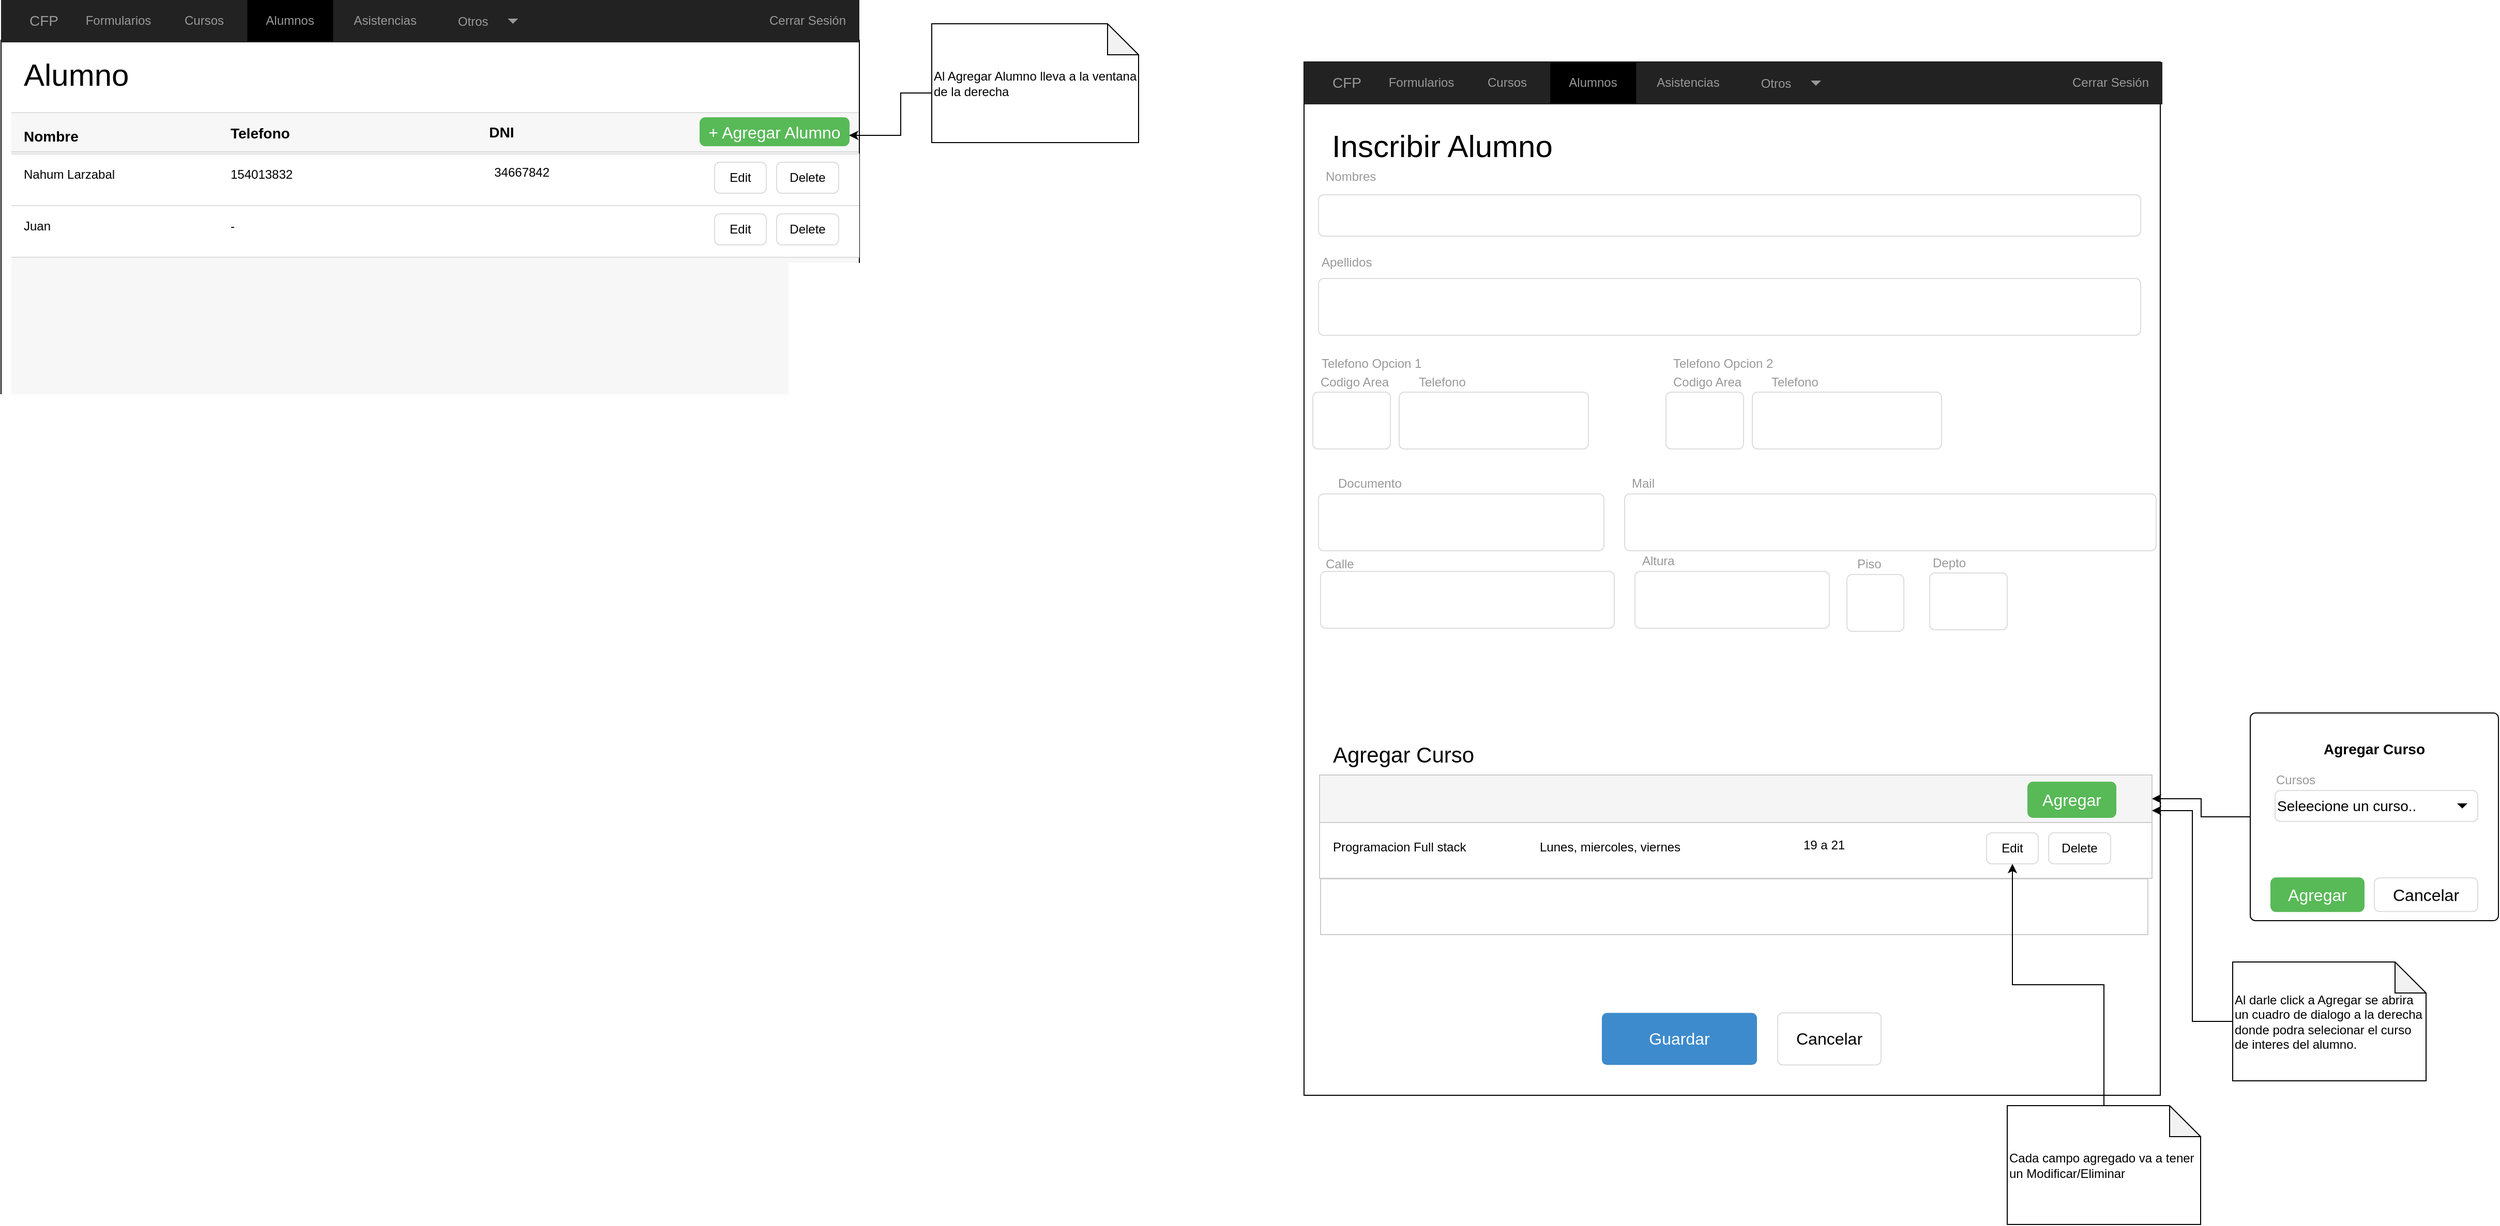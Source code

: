 <mxfile version="12.2.6" type="device" pages="1"><diagram name="Page-1" id="c9db0220-8083-56f3-ca83-edcdcd058819"><mxGraphModel dx="4086" dy="3043.5" grid="1" gridSize="10" guides="1" tooltips="1" connect="1" arrows="1" fold="1" page="1" pageScale="1.5" pageWidth="826" pageHeight="1169" background="#ffffff" math="0" shadow="0"><root><mxCell id="0" style=";html=1;"/><mxCell id="1" style=";html=1;" parent="0"/><mxCell id="iaFz1qYCGdFxvmhBAq5x-134" value="Apellidos" style="html=1;shadow=0;dashed=0;shape=mxgraph.bootstrap.rect;strokeColor=none;fillColor=none;fontColor=#999999;align=left;spacingLeft=5;whiteSpace=wrap;rounded=0;" vertex="1" parent="1"><mxGeometry x="960" y="-1087" width="200" height="20" as="geometry"/></mxCell><mxCell id="iaFz1qYCGdFxvmhBAq5x-135" value="" style="html=1;shadow=0;dashed=0;shape=mxgraph.bootstrap.rrect;rSize=5;strokeColor=#dddddd;;align=left;spacingLeft=10;fontSize=16;whiteSpace=wrap;rounded=0;" vertex="1" parent="1"><mxGeometry x="964" y="-1142.5" width="795" height="40" as="geometry"/></mxCell><mxCell id="iaFz1qYCGdFxvmhBAq5x-143" value="Nombres" style="html=1;shadow=0;dashed=0;shape=mxgraph.bootstrap.rect;strokeColor=none;fillColor=none;fontColor=#999999;align=left;spacingLeft=5;whiteSpace=wrap;rounded=0;" vertex="1" parent="1"><mxGeometry x="964" y="-1170" width="67" height="20" as="geometry"/></mxCell><mxCell id="iaFz1qYCGdFxvmhBAq5x-144" value="" style="html=1;shadow=0;dashed=0;shape=mxgraph.bootstrap.rrect;rSize=5;strokeColor=#dddddd;;align=left;spacingLeft=10;fontSize=16;whiteSpace=wrap;rounded=0;" vertex="1" parent="1"><mxGeometry x="964" y="-1061.5" width="795" height="55" as="geometry"/></mxCell><mxCell id="iaFz1qYCGdFxvmhBAq5x-185" value="" style="html=1;shadow=0;dashed=0;shape=mxgraph.bootstrap.rrect;rSize=5;strokeColor=#dddddd;;align=left;spacingLeft=10;fontSize=16;whiteSpace=wrap;rounded=0;" vertex="1" parent="1"><mxGeometry x="964" y="-853" width="276" height="55" as="geometry"/></mxCell><mxCell id="iaFz1qYCGdFxvmhBAq5x-186" value="Documento" style="html=1;shadow=0;dashed=0;shape=mxgraph.bootstrap.rect;strokeColor=none;fillColor=none;fontColor=#999999;align=left;spacingLeft=5;whiteSpace=wrap;rounded=0;" vertex="1" parent="1"><mxGeometry x="975.5" y="-873.5" width="83" height="20" as="geometry"/></mxCell><mxCell id="iaFz1qYCGdFxvmhBAq5x-187" value="" style="html=1;shadow=0;dashed=0;shape=mxgraph.bootstrap.rrect;rSize=5;strokeColor=#dddddd;;align=left;spacingLeft=10;fontSize=16;whiteSpace=wrap;rounded=0;" vertex="1" parent="1"><mxGeometry x="1042" y="-951.5" width="183" height="55" as="geometry"/></mxCell><mxCell id="iaFz1qYCGdFxvmhBAq5x-188" value="Telefono" style="html=1;shadow=0;dashed=0;shape=mxgraph.bootstrap.rect;strokeColor=none;fillColor=none;fontColor=#999999;align=left;spacingLeft=5;whiteSpace=wrap;rounded=0;" vertex="1" parent="1"><mxGeometry x="1053.5" y="-971.5" width="83" height="20" as="geometry"/></mxCell><mxCell id="iaFz1qYCGdFxvmhBAq5x-189" value="" style="html=1;shadow=0;dashed=0;shape=mxgraph.bootstrap.rrect;rSize=5;strokeColor=#dddddd;;align=left;spacingLeft=10;fontSize=16;whiteSpace=wrap;rounded=0;" vertex="1" parent="1"><mxGeometry x="958.5" y="-951.5" width="75" height="55" as="geometry"/></mxCell><mxCell id="iaFz1qYCGdFxvmhBAq5x-190" value="Codigo Area" style="html=1;shadow=0;dashed=0;shape=mxgraph.bootstrap.rect;strokeColor=none;fillColor=none;fontColor=#999999;align=left;spacingLeft=5;whiteSpace=wrap;rounded=0;" vertex="1" parent="1"><mxGeometry x="958.5" y="-971.5" width="83" height="20" as="geometry"/></mxCell><mxCell id="iaFz1qYCGdFxvmhBAq5x-191" value="" style="html=1;shadow=0;dashed=0;shape=mxgraph.bootstrap.rrect;rSize=5;strokeColor=#dddddd;;align=left;spacingLeft=10;fontSize=16;whiteSpace=wrap;rounded=0;" vertex="1" parent="1"><mxGeometry x="1260" y="-853" width="514" height="55" as="geometry"/></mxCell><mxCell id="iaFz1qYCGdFxvmhBAq5x-192" value="Mail" style="html=1;shadow=0;dashed=0;shape=mxgraph.bootstrap.rect;strokeColor=none;fillColor=none;fontColor=#999999;align=left;spacingLeft=5;whiteSpace=wrap;rounded=0;" vertex="1" parent="1"><mxGeometry x="1260" y="-873" width="140" height="20" as="geometry"/></mxCell><mxCell id="iaFz1qYCGdFxvmhBAq5x-196" value="" style="html=1;shadow=0;dashed=0;shape=mxgraph.bootstrap.rrect;rSize=5;strokeColor=#dddddd;;align=left;spacingLeft=10;fontSize=16;whiteSpace=wrap;rounded=0;" vertex="1" parent="1"><mxGeometry x="1383.5" y="-951.5" width="183" height="55" as="geometry"/></mxCell><mxCell id="iaFz1qYCGdFxvmhBAq5x-197" value="Telefono" style="html=1;shadow=0;dashed=0;shape=mxgraph.bootstrap.rect;strokeColor=none;fillColor=none;fontColor=#999999;align=left;spacingLeft=5;whiteSpace=wrap;rounded=0;" vertex="1" parent="1"><mxGeometry x="1395" y="-971.5" width="83" height="20" as="geometry"/></mxCell><mxCell id="iaFz1qYCGdFxvmhBAq5x-198" value="" style="html=1;shadow=0;dashed=0;shape=mxgraph.bootstrap.rrect;rSize=5;strokeColor=#dddddd;;align=left;spacingLeft=10;fontSize=16;whiteSpace=wrap;rounded=0;" vertex="1" parent="1"><mxGeometry x="1300" y="-951.5" width="75" height="55" as="geometry"/></mxCell><mxCell id="iaFz1qYCGdFxvmhBAq5x-199" value="Codigo Area" style="html=1;shadow=0;dashed=0;shape=mxgraph.bootstrap.rect;strokeColor=none;fillColor=none;fontColor=#999999;align=left;spacingLeft=5;whiteSpace=wrap;rounded=0;" vertex="1" parent="1"><mxGeometry x="1300" y="-971.5" width="83" height="20" as="geometry"/></mxCell><mxCell id="iaFz1qYCGdFxvmhBAq5x-200" value="Telefono Opcion 1" style="html=1;shadow=0;dashed=0;shape=mxgraph.bootstrap.rect;strokeColor=none;fillColor=none;fontColor=#999999;align=left;spacingLeft=5;whiteSpace=wrap;rounded=0;" vertex="1" parent="1"><mxGeometry x="960" y="-989" width="236" height="20" as="geometry"/></mxCell><mxCell id="iaFz1qYCGdFxvmhBAq5x-201" value="Telefono Opcion 2" style="html=1;shadow=0;dashed=0;shape=mxgraph.bootstrap.rect;strokeColor=none;fillColor=none;fontColor=#999999;align=left;spacingLeft=5;whiteSpace=wrap;rounded=0;" vertex="1" parent="1"><mxGeometry x="1300" y="-989" width="236" height="20" as="geometry"/></mxCell><mxCell id="iaFz1qYCGdFxvmhBAq5x-414" value="" style="rounded=0;whiteSpace=wrap;html=1;fillColor=none;fontColor=#000000;align=center;" vertex="1" parent="1"><mxGeometry x="950" y="-1271" width="828" height="1000" as="geometry"/></mxCell><mxCell id="iaFz1qYCGdFxvmhBAq5x-415" value="" style="rounded=0;whiteSpace=wrap;html=1;align=center;strokeColor=#CCCCCC;" vertex="1" parent="1"><mxGeometry x="965" y="-535" width="805" height="54" as="geometry"/></mxCell><mxCell id="iaFz1qYCGdFxvmhBAq5x-416" value="" style="rounded=0;whiteSpace=wrap;html=1;fillColor=#f5f5f5;align=center;strokeColor=#CCCCCC;fontColor=#333333;" vertex="1" parent="1"><mxGeometry x="965" y="-581" width="805" height="46" as="geometry"/></mxCell><mxCell id="iaFz1qYCGdFxvmhBAq5x-417" value="" style="strokeColor=inherit;fillColor=inherit;gradientColor=inherit;html=1;shadow=0;dashed=0;shape=mxgraph.bootstrap.horLines;resizeWidth=1;" vertex="1" parent="1"><mxGeometry x="966" y="-531.5" width="770" height="50" as="geometry"><mxPoint x="1336" y="928.5" as="offset"/></mxGeometry></mxCell><mxCell id="iaFz1qYCGdFxvmhBAq5x-418" value="" style="strokeColor=inherit;fillColor=inherit;gradientColor=inherit;html=1;shadow=0;dashed=0;shape=mxgraph.bootstrap.horLines;resizeWidth=1;" vertex="1" parent="iaFz1qYCGdFxvmhBAq5x-417"><mxGeometry width="800" height="55" relative="1" as="geometry"><mxPoint y="50" as="offset"/></mxGeometry></mxCell><mxCell id="iaFz1qYCGdFxvmhBAq5x-419" value="" style="rounded=0;whiteSpace=wrap;html=1;align=center;strokeColor=#CCCCCC;" vertex="1" parent="iaFz1qYCGdFxvmhBAq5x-418"><mxGeometry y="1" width="800" height="54" as="geometry"/></mxCell><mxCell id="iaFz1qYCGdFxvmhBAq5x-425" value="Programacion Full stack" style="html=1;shadow=0;dashed=0;shape=mxgraph.bootstrap.rect;strokeColor=none;fillColor=none;align=left;spacingLeft=10;whiteSpace=wrap;" vertex="1" parent="iaFz1qYCGdFxvmhBAq5x-417"><mxGeometry width="200" height="40" relative="1" as="geometry"/></mxCell><mxCell id="iaFz1qYCGdFxvmhBAq5x-426" value="Lunes, miercoles, viernes" style="html=1;shadow=0;dashed=0;shape=mxgraph.bootstrap.rect;strokeColor=none;fillColor=none;align=left;valign=top;spacingLeft=10;verticalAlign=top;spacingTop=6;whiteSpace=wrap;resizeWidth=1;" vertex="1" parent="iaFz1qYCGdFxvmhBAq5x-417"><mxGeometry width="234.756" height="40" relative="1" as="geometry"><mxPoint x="200" as="offset"/></mxGeometry></mxCell><mxCell id="iaFz1qYCGdFxvmhBAq5x-427" value="19 a 21" style="html=1;shadow=0;dashed=0;shape=mxgraph.bootstrap.rect;strokeColor=none;fillColor=none;align=left;valign=top;spacingLeft=10;verticalAlign=top;spacingTop=6;whiteSpace=wrap;resizeWidth=1;" vertex="1" parent="iaFz1qYCGdFxvmhBAq5x-417"><mxGeometry width="234.756" height="40" relative="1" as="geometry"><mxPoint x="455" y="-2" as="offset"/></mxGeometry></mxCell><mxCell id="iaFz1qYCGdFxvmhBAq5x-428" value="Delete" style="html=1;shadow=0;dashed=0;shape=mxgraph.bootstrap.rrect;rSize=5;strokeColor=#dddddd;whiteSpace=wrap;" vertex="1" parent="iaFz1qYCGdFxvmhBAq5x-417"><mxGeometry x="1" width="60" height="30" relative="1" as="geometry"><mxPoint x="-66" y="6.5" as="offset"/></mxGeometry></mxCell><mxCell id="iaFz1qYCGdFxvmhBAq5x-429" value="Edit" style="html=1;shadow=0;dashed=0;shape=mxgraph.bootstrap.rrect;rSize=5;strokeColor=#dddddd;whiteSpace=wrap;" vertex="1" parent="iaFz1qYCGdFxvmhBAq5x-417"><mxGeometry x="1" width="50" height="30" relative="1" as="geometry"><mxPoint x="-126" y="6.5" as="offset"/></mxGeometry></mxCell><mxCell id="iaFz1qYCGdFxvmhBAq5x-431" value="" style="html=1;shadow=0;dashed=0;shape=mxgraph.bootstrap.horLines;strokeColor=#dddddd;align=center;" vertex="1" parent="1"><mxGeometry x="-300" y="-1222" width="820" height="38" as="geometry"/></mxCell><mxCell id="iaFz1qYCGdFxvmhBAq5x-432" value="" style="html=1;shadow=0;dashed=0;shape=mxgraph.bootstrap.horLines;strokeColor=inherit;fillColor=#000000;fillOpacity=3;resizeWidth=1;" vertex="1" parent="iaFz1qYCGdFxvmhBAq5x-431"><mxGeometry width="820" height="310" relative="1" as="geometry"/></mxCell><mxCell id="iaFz1qYCGdFxvmhBAq5x-433" value="+ Agregar Alumno" style="html=1;shadow=0;dashed=0;shape=mxgraph.bootstrap.rrect;rSize=5;fillColor=#58B957;align=center;strokeColor=#58B957;fontColor=#ffffff;fontSize=16;whiteSpace=wrap;" vertex="1" parent="iaFz1qYCGdFxvmhBAq5x-432"><mxGeometry x="666" y="5" width="144" height="27" as="geometry"/></mxCell><mxCell id="iaFz1qYCGdFxvmhBAq5x-434" value="Nombre" style="html=1;shadow=0;dashed=0;shape=mxgraph.bootstrap.rect;strokeColor=none;fillColor=none;fontSize=14;fontStyle=1;align=left;spacingLeft=10;whiteSpace=wrap;resizeHeight=1;" vertex="1" parent="iaFz1qYCGdFxvmhBAq5x-432"><mxGeometry width="200" height="46.4" relative="1" as="geometry"/></mxCell><mxCell id="iaFz1qYCGdFxvmhBAq5x-435" value="" style="rounded=0;whiteSpace=wrap;html=1;fillColor=none;fontColor=#000000;align=center;" vertex="1" parent="iaFz1qYCGdFxvmhBAq5x-432"><mxGeometry x="-10" y="-70" width="830" height="380" as="geometry"/></mxCell><mxCell id="iaFz1qYCGdFxvmhBAq5x-436" value="Alumno" style="html=1;shadow=0;dashed=0;shape=mxgraph.bootstrap.rect;strokeColor=none;fillColor=none;fontSize=30;align=left;spacingLeft=10;" vertex="1" parent="iaFz1qYCGdFxvmhBAq5x-432"><mxGeometry y="-60.32" width="250" height="46.4" as="geometry"/></mxCell><mxCell id="iaFz1qYCGdFxvmhBAq5x-437" value="Telefono" style="html=1;shadow=0;dashed=0;shape=mxgraph.bootstrap.rect;strokeColor=none;fillColor=none;fontSize=14;fontStyle=1;align=left;spacingLeft=10;whiteSpace=wrap;resizeWidth=1;resizeHeight=1;" vertex="1" parent="iaFz1qYCGdFxvmhBAq5x-432"><mxGeometry width="205" height="40" relative="1" as="geometry"><mxPoint x="200" as="offset"/></mxGeometry></mxCell><mxCell id="iaFz1qYCGdFxvmhBAq5x-438" value="DNI" style="html=1;shadow=0;dashed=0;shape=mxgraph.bootstrap.rect;strokeColor=none;fillColor=none;fontSize=14;fontStyle=1;align=left;spacingLeft=10;whiteSpace=wrap;resizeWidth=1;resizeHeight=1;" vertex="1" parent="iaFz1qYCGdFxvmhBAq5x-432"><mxGeometry width="170" height="40" relative="1" as="geometry"><mxPoint x="450" y="-1.5" as="offset"/></mxGeometry></mxCell><mxCell id="iaFz1qYCGdFxvmhBAq5x-439" value="" style="strokeColor=inherit;fillColor=inherit;gradientColor=inherit;html=1;shadow=0;dashed=0;shape=mxgraph.bootstrap.horLines;resizeWidth=1;" vertex="1" parent="iaFz1qYCGdFxvmhBAq5x-431"><mxGeometry width="820" height="50" relative="1" as="geometry"><mxPoint y="40" as="offset"/></mxGeometry></mxCell><mxCell id="iaFz1qYCGdFxvmhBAq5x-440" value="Nahum Larzabal" style="html=1;shadow=0;dashed=0;shape=mxgraph.bootstrap.rect;strokeColor=none;fillColor=none;align=left;spacingLeft=10;whiteSpace=wrap;" vertex="1" parent="iaFz1qYCGdFxvmhBAq5x-439"><mxGeometry width="200" height="40" relative="1" as="geometry"/></mxCell><mxCell id="iaFz1qYCGdFxvmhBAq5x-441" value="154013832" style="html=1;shadow=0;dashed=0;shape=mxgraph.bootstrap.rect;strokeColor=none;fillColor=none;align=left;valign=top;spacingLeft=10;verticalAlign=top;spacingTop=6;whiteSpace=wrap;resizeWidth=1;" vertex="1" parent="iaFz1qYCGdFxvmhBAq5x-439"><mxGeometry width="250" height="40" relative="1" as="geometry"><mxPoint x="200" as="offset"/></mxGeometry></mxCell><mxCell id="iaFz1qYCGdFxvmhBAq5x-442" value="" style="strokeColor=inherit;fillColor=inherit;gradientColor=inherit;html=1;shadow=0;dashed=0;shape=mxgraph.bootstrap.horLines;resizeWidth=1;" vertex="1" parent="iaFz1qYCGdFxvmhBAq5x-439"><mxGeometry width="820" height="50" relative="1" as="geometry"><mxPoint y="50" as="offset"/></mxGeometry></mxCell><mxCell id="iaFz1qYCGdFxvmhBAq5x-443" value="Juan" style="html=1;shadow=0;dashed=0;shape=mxgraph.bootstrap.rect;strokeColor=none;fillColor=none;align=left;spacingLeft=10;whiteSpace=wrap;" vertex="1" parent="iaFz1qYCGdFxvmhBAq5x-442"><mxGeometry width="200" height="40" relative="1" as="geometry"/></mxCell><mxCell id="iaFz1qYCGdFxvmhBAq5x-444" value="-" style="html=1;shadow=0;dashed=0;shape=mxgraph.bootstrap.rect;strokeColor=none;fillColor=none;align=left;valign=top;spacingLeft=10;verticalAlign=top;spacingTop=6;whiteSpace=wrap;resizeWidth=1;" vertex="1" parent="iaFz1qYCGdFxvmhBAq5x-442"><mxGeometry width="240" height="40" relative="1" as="geometry"><mxPoint x="200" as="offset"/></mxGeometry></mxCell><mxCell id="iaFz1qYCGdFxvmhBAq5x-446" value="Edit" style="html=1;shadow=0;dashed=0;shape=mxgraph.bootstrap.rrect;rSize=5;strokeColor=#dddddd;whiteSpace=wrap;" vertex="1" parent="iaFz1qYCGdFxvmhBAq5x-442"><mxGeometry x="1" width="50" height="30" relative="1" as="geometry"><mxPoint x="-140" y="8" as="offset"/></mxGeometry></mxCell><mxCell id="iaFz1qYCGdFxvmhBAq5x-447" value="Delete" style="html=1;shadow=0;dashed=0;shape=mxgraph.bootstrap.rrect;rSize=5;strokeColor=#dddddd;whiteSpace=wrap;" vertex="1" parent="iaFz1qYCGdFxvmhBAq5x-442"><mxGeometry x="1" width="60" height="30" relative="1" as="geometry"><mxPoint x="-80" y="8" as="offset"/></mxGeometry></mxCell><mxCell id="iaFz1qYCGdFxvmhBAq5x-448" value="34667842" style="html=1;shadow=0;dashed=0;shape=mxgraph.bootstrap.rect;strokeColor=none;fillColor=none;align=left;valign=top;spacingLeft=10;verticalAlign=top;spacingTop=6;whiteSpace=wrap;resizeWidth=1;" vertex="1" parent="iaFz1qYCGdFxvmhBAq5x-439"><mxGeometry width="250" height="40" relative="1" as="geometry"><mxPoint x="455" y="-2" as="offset"/></mxGeometry></mxCell><mxCell id="iaFz1qYCGdFxvmhBAq5x-449" value="Delete" style="html=1;shadow=0;dashed=0;shape=mxgraph.bootstrap.rrect;rSize=5;strokeColor=#dddddd;whiteSpace=wrap;" vertex="1" parent="iaFz1qYCGdFxvmhBAq5x-439"><mxGeometry x="1" width="60" height="30" relative="1" as="geometry"><mxPoint x="-80" y="8" as="offset"/></mxGeometry></mxCell><mxCell id="iaFz1qYCGdFxvmhBAq5x-450" value="Edit" style="html=1;shadow=0;dashed=0;shape=mxgraph.bootstrap.rrect;rSize=5;strokeColor=#dddddd;whiteSpace=wrap;" vertex="1" parent="iaFz1qYCGdFxvmhBAq5x-439"><mxGeometry x="1" width="50" height="30" relative="1" as="geometry"><mxPoint x="-140" y="8" as="offset"/></mxGeometry></mxCell><mxCell id="iaFz1qYCGdFxvmhBAq5x-451" value="" style="html=1;shadow=0;dashed=0;shape=mxgraph.bootstrap.rect;fillColor=#222222;strokeColor=none;whiteSpace=wrap;rounded=0;fontSize=12;fontColor=#000000;align=center;" vertex="1" parent="1"><mxGeometry x="-310" y="-1331" width="830" height="41" as="geometry"/></mxCell><mxCell id="iaFz1qYCGdFxvmhBAq5x-452" value="CFP" style="html=1;shadow=0;dashed=0;fillColor=none;strokeColor=none;shape=mxgraph.bootstrap.rect;fontColor=#999999;fontSize=14;whiteSpace=wrap;" vertex="1" parent="iaFz1qYCGdFxvmhBAq5x-451"><mxGeometry width="83" height="40" as="geometry"/></mxCell><mxCell id="iaFz1qYCGdFxvmhBAq5x-453" value="Cerrar Sesión" style="html=1;shadow=0;dashed=0;fillColor=none;strokeColor=none;shape=mxgraph.bootstrap.rect;fontColor=#999999;whiteSpace=wrap;" vertex="1" parent="iaFz1qYCGdFxvmhBAq5x-451"><mxGeometry x="730" width="100" height="40" as="geometry"/></mxCell><mxCell id="iaFz1qYCGdFxvmhBAq5x-454" value="Formularios" style="html=1;shadow=0;dashed=0;fillColor=none;strokeColor=none;shape=mxgraph.bootstrap.rect;fontColor=#999999;whiteSpace=wrap;" vertex="1" parent="iaFz1qYCGdFxvmhBAq5x-451"><mxGeometry x="72.174" width="83" height="40" as="geometry"/></mxCell><mxCell id="iaFz1qYCGdFxvmhBAq5x-455" value="Cursos" style="html=1;shadow=0;dashed=0;fillColor=none;strokeColor=none;shape=mxgraph.bootstrap.rect;fontColor=#999999;whiteSpace=wrap;" vertex="1" parent="iaFz1qYCGdFxvmhBAq5x-451"><mxGeometry x="155.174" width="83" height="40" as="geometry"/></mxCell><mxCell id="iaFz1qYCGdFxvmhBAq5x-456" value="Alumnos" style="html=1;shadow=0;dashed=0;fillColor=#000000;strokeColor=none;shape=mxgraph.bootstrap.rect;fontColor=#999999;whiteSpace=wrap;" vertex="1" parent="iaFz1qYCGdFxvmhBAq5x-451"><mxGeometry x="238.174" width="83" height="40" as="geometry"/></mxCell><mxCell id="iaFz1qYCGdFxvmhBAq5x-457" value="Asistencias" style="html=1;shadow=0;dashed=0;fillColor=none;strokeColor=none;shape=mxgraph.bootstrap.rect;fontColor=#999999;whiteSpace=wrap;" vertex="1" parent="iaFz1qYCGdFxvmhBAq5x-451"><mxGeometry x="330.174" width="83" height="40" as="geometry"/></mxCell><mxCell id="iaFz1qYCGdFxvmhBAq5x-458" value="Otros" style="html=1;shadow=0;dashed=0;shape=mxgraph.bootstrap.rrect;rSize=5;spacingRight=10;fontSize=12;whiteSpace=wrap;align=center;fillColor=none;strokeColor=none;fontColor=#999999;fontStyle=0" vertex="1" parent="iaFz1qYCGdFxvmhBAq5x-451"><mxGeometry x="413" width="97" height="41" as="geometry"/></mxCell><mxCell id="iaFz1qYCGdFxvmhBAq5x-459" value="" style="shape=triangle;direction=south;fillColor=#999999;strokeColor=none;perimeter=none;fontColor=#FFFFFF;" vertex="1" parent="iaFz1qYCGdFxvmhBAq5x-458"><mxGeometry x="1" y="0.5" width="10" height="5" relative="1" as="geometry"><mxPoint x="-20" y="-2.5" as="offset"/></mxGeometry></mxCell><mxCell id="iaFz1qYCGdFxvmhBAq5x-462" value="Inscribir Alumno&lt;br&gt;" style="html=1;shadow=0;dashed=0;shape=mxgraph.bootstrap.rect;strokeColor=none;fillColor=none;fontSize=30;align=left;spacingLeft=10;" vertex="1" parent="1"><mxGeometry x="965" y="-1210" width="250" height="40" as="geometry"/></mxCell><mxCell id="iaFz1qYCGdFxvmhBAq5x-465" value="" style="html=1;shadow=0;dashed=0;shape=mxgraph.bootstrap.rect;fillColor=#222222;strokeColor=none;whiteSpace=wrap;rounded=0;fontSize=12;fontColor=#000000;align=center;" vertex="1" parent="1"><mxGeometry x="950" y="-1271" width="830" height="41" as="geometry"/></mxCell><mxCell id="iaFz1qYCGdFxvmhBAq5x-466" value="CFP" style="html=1;shadow=0;dashed=0;fillColor=none;strokeColor=none;shape=mxgraph.bootstrap.rect;fontColor=#999999;fontSize=14;whiteSpace=wrap;" vertex="1" parent="iaFz1qYCGdFxvmhBAq5x-465"><mxGeometry width="83" height="40" as="geometry"/></mxCell><mxCell id="iaFz1qYCGdFxvmhBAq5x-467" value="Cerrar Sesión" style="html=1;shadow=0;dashed=0;fillColor=none;strokeColor=none;shape=mxgraph.bootstrap.rect;fontColor=#999999;whiteSpace=wrap;" vertex="1" parent="iaFz1qYCGdFxvmhBAq5x-465"><mxGeometry x="730" width="100" height="40" as="geometry"/></mxCell><mxCell id="iaFz1qYCGdFxvmhBAq5x-468" value="Formularios" style="html=1;shadow=0;dashed=0;fillColor=none;strokeColor=none;shape=mxgraph.bootstrap.rect;fontColor=#999999;whiteSpace=wrap;" vertex="1" parent="iaFz1qYCGdFxvmhBAq5x-465"><mxGeometry x="72.174" width="83" height="40" as="geometry"/></mxCell><mxCell id="iaFz1qYCGdFxvmhBAq5x-469" value="Cursos" style="html=1;shadow=0;dashed=0;fillColor=none;strokeColor=none;shape=mxgraph.bootstrap.rect;fontColor=#999999;whiteSpace=wrap;" vertex="1" parent="iaFz1qYCGdFxvmhBAq5x-465"><mxGeometry x="155.174" width="83" height="40" as="geometry"/></mxCell><mxCell id="iaFz1qYCGdFxvmhBAq5x-470" value="Alumnos" style="html=1;shadow=0;dashed=0;fillColor=#000000;strokeColor=none;shape=mxgraph.bootstrap.rect;fontColor=#999999;whiteSpace=wrap;" vertex="1" parent="iaFz1qYCGdFxvmhBAq5x-465"><mxGeometry x="238.174" width="83" height="40" as="geometry"/></mxCell><mxCell id="iaFz1qYCGdFxvmhBAq5x-471" value="Asistencias" style="html=1;shadow=0;dashed=0;fillColor=none;strokeColor=none;shape=mxgraph.bootstrap.rect;fontColor=#999999;whiteSpace=wrap;" vertex="1" parent="iaFz1qYCGdFxvmhBAq5x-465"><mxGeometry x="330.174" width="83" height="40" as="geometry"/></mxCell><mxCell id="iaFz1qYCGdFxvmhBAq5x-472" value="Otros" style="html=1;shadow=0;dashed=0;shape=mxgraph.bootstrap.rrect;rSize=5;spacingRight=10;fontSize=12;whiteSpace=wrap;align=center;fillColor=none;strokeColor=none;fontColor=#999999;fontStyle=0" vertex="1" parent="iaFz1qYCGdFxvmhBAq5x-465"><mxGeometry x="413" width="97" height="41" as="geometry"/></mxCell><mxCell id="iaFz1qYCGdFxvmhBAq5x-473" value="" style="shape=triangle;direction=south;fillColor=#999999;strokeColor=none;perimeter=none;fontColor=#FFFFFF;" vertex="1" parent="iaFz1qYCGdFxvmhBAq5x-472"><mxGeometry x="1" y="0.5" width="10" height="5" relative="1" as="geometry"><mxPoint x="-20" y="-2.5" as="offset"/></mxGeometry></mxCell><mxCell id="iaFz1qYCGdFxvmhBAq5x-474" value="" style="edgeStyle=orthogonalEdgeStyle;rounded=0;orthogonalLoop=1;jettySize=auto;html=1;fontSize=12;fontColor=#000000;" edge="1" parent="1" source="iaFz1qYCGdFxvmhBAq5x-475" target="iaFz1qYCGdFxvmhBAq5x-433"><mxGeometry relative="1" as="geometry"><Array as="points"><mxPoint x="690" y="-1241"/><mxPoint x="560" y="-1241"/><mxPoint x="560" y="-1200"/></Array></mxGeometry></mxCell><mxCell id="iaFz1qYCGdFxvmhBAq5x-475" value="Al Agregar Alumno lleva a la ventana de la derecha" style="shape=note;whiteSpace=wrap;html=1;backgroundOutline=1;darkOpacity=0.05;strokeColor=#000000;fillColor=#FFFFFF;fontSize=12;fontColor=#000000;align=left;" vertex="1" parent="1"><mxGeometry x="590" y="-1308" width="200" height="115" as="geometry"/></mxCell><mxCell id="iaFz1qYCGdFxvmhBAq5x-543" style="edgeStyle=orthogonalEdgeStyle;rounded=0;orthogonalLoop=1;jettySize=auto;html=1;entryX=1;entryY=0.75;entryDx=0;entryDy=0;" edge="1" parent="1" source="iaFz1qYCGdFxvmhBAq5x-477" target="iaFz1qYCGdFxvmhBAq5x-416"><mxGeometry relative="1" as="geometry"/></mxCell><mxCell id="iaFz1qYCGdFxvmhBAq5x-477" value="Al darle click a Agregar se abrira un cuadro de dialogo a la derecha donde podra selecionar el curso de interes del alumno." style="shape=note;whiteSpace=wrap;html=1;backgroundOutline=1;darkOpacity=0.05;strokeColor=#000000;fillColor=#FFFFFF;fontSize=12;fontColor=#000000;align=left;" vertex="1" parent="1"><mxGeometry x="1848" y="-400" width="187" height="115" as="geometry"/></mxCell><mxCell id="iaFz1qYCGdFxvmhBAq5x-542" style="edgeStyle=orthogonalEdgeStyle;rounded=0;orthogonalLoop=1;jettySize=auto;html=1;" edge="1" parent="1" source="iaFz1qYCGdFxvmhBAq5x-479" target="iaFz1qYCGdFxvmhBAq5x-429"><mxGeometry relative="1" as="geometry"/></mxCell><mxCell id="iaFz1qYCGdFxvmhBAq5x-479" value="Cada campo agregado va a tener un Modificar/Eliminar" style="shape=note;whiteSpace=wrap;html=1;backgroundOutline=1;darkOpacity=0.05;strokeColor=#000000;fillColor=#FFFFFF;fontSize=12;fontColor=#000000;align=left;" vertex="1" parent="1"><mxGeometry x="1630" y="-261" width="187" height="115" as="geometry"/></mxCell><mxCell id="iaFz1qYCGdFxvmhBAq5x-497" value="Guardar" style="html=1;shadow=0;dashed=0;shape=mxgraph.bootstrap.rrect;align=center;rSize=5;strokeColor=none;fillColor=#3D8BCD;fontColor=#ffffff;fontSize=16;whiteSpace=wrap;rounded=0;" vertex="1" parent="1"><mxGeometry x="1238" y="-350.758" width="150" height="50.323" as="geometry"/></mxCell><mxCell id="iaFz1qYCGdFxvmhBAq5x-498" value="Cancelar" style="html=1;shadow=0;dashed=0;shape=mxgraph.bootstrap.rrect;align=center;rSize=5;strokeColor=#dddddd;fontSize=16;whiteSpace=wrap;rounded=0;" vertex="1" parent="1"><mxGeometry x="1408" y="-350.758" width="100" height="50.323" as="geometry"/></mxCell><mxCell id="iaFz1qYCGdFxvmhBAq5x-499" value="Agregar Curso" style="html=1;shadow=0;dashed=0;shape=mxgraph.bootstrap.rect;strokeColor=none;fillColor=none;fontSize=21;align=left;spacingLeft=10;" vertex="1" parent="1"><mxGeometry x="966" y="-621" width="250" height="40" as="geometry"/></mxCell><mxCell id="iaFz1qYCGdFxvmhBAq5x-500" value="Agregar" style="html=1;shadow=0;dashed=0;shape=mxgraph.bootstrap.rrect;rSize=5;fillColor=#58B957;align=center;strokeColor=#58B957;fontColor=#ffffff;fontSize=16;whiteSpace=wrap;" vertex="1" parent="1"><mxGeometry x="1650" y="-574" width="85" height="34" as="geometry"/></mxCell><mxCell id="iaFz1qYCGdFxvmhBAq5x-544" style="edgeStyle=orthogonalEdgeStyle;rounded=0;orthogonalLoop=1;jettySize=auto;html=1;" edge="1" parent="1" source="iaFz1qYCGdFxvmhBAq5x-504" target="iaFz1qYCGdFxvmhBAq5x-416"><mxGeometry relative="1" as="geometry"/></mxCell><mxCell id="iaFz1qYCGdFxvmhBAq5x-504" value="Agregar Curso" style="html=1;shadow=0;dashed=0;shape=mxgraph.bootstrap.rrect;fillColor=none;align=center;rSize=5;strokeColor=#000000;verticalAlign=top;spacingTop=20;fontSize=14;fontStyle=1;whiteSpace=wrap;" vertex="1" parent="1"><mxGeometry x="1865" y="-641" width="240" height="201" as="geometry"/></mxCell><mxCell id="iaFz1qYCGdFxvmhBAq5x-505" value="Agregar" style="html=1;shadow=0;dashed=0;shape=mxgraph.bootstrap.rrect;rSize=5;fillColor=#58B957;align=center;strokeColor=#58B957;fontColor=#ffffff;fontSize=16;whiteSpace=wrap;" vertex="1" parent="1"><mxGeometry x="1885" y="-481.399" width="90" height="32.55" as="geometry"/></mxCell><mxCell id="iaFz1qYCGdFxvmhBAq5x-506" value="Cancelar" style="html=1;shadow=0;dashed=0;shape=mxgraph.bootstrap.rrect;align=center;rSize=5;strokeColor=#dddddd;fontSize=16;whiteSpace=wrap;rounded=0;" vertex="1" parent="1"><mxGeometry x="1985" y="-481.399" width="100" height="32.55" as="geometry"/></mxCell><mxCell id="iaFz1qYCGdFxvmhBAq5x-507" value="Cursos" style="html=1;shadow=0;dashed=0;shape=mxgraph.bootstrap.rect;strokeColor=none;fillColor=none;fontColor=#999999;align=left;spacingLeft=5;whiteSpace=wrap;rounded=0;" vertex="1" parent="1"><mxGeometry x="1883" y="-586" width="196.458" height="20" as="geometry"/></mxCell><mxCell id="iaFz1qYCGdFxvmhBAq5x-518" value="Seleecione un curso.." style="html=1;shadow=0;dashed=0;shape=mxgraph.bootstrap.rrect;rSize=5;strokeColor=#dddddd;spacingRight=10;fontSize=14;whiteSpace=wrap;align=left;fillColor=none;" vertex="1" parent="1"><mxGeometry x="1889" y="-566" width="196" height="30" as="geometry"/></mxCell><mxCell id="iaFz1qYCGdFxvmhBAq5x-519" value="" style="shape=triangle;direction=south;fillColor=#000000;strokeColor=none;perimeter=none;" vertex="1" parent="iaFz1qYCGdFxvmhBAq5x-518"><mxGeometry x="1" y="0.5" width="10" height="5" relative="1" as="geometry"><mxPoint x="-20" y="-2.5" as="offset"/></mxGeometry></mxCell><mxCell id="iaFz1qYCGdFxvmhBAq5x-521" value="" style="html=1;shadow=0;dashed=0;shape=mxgraph.bootstrap.rrect;rSize=5;strokeColor=#dddddd;;align=left;spacingLeft=10;fontSize=16;whiteSpace=wrap;rounded=0;" vertex="1" parent="1"><mxGeometry x="966" y="-778" width="284" height="55" as="geometry"/></mxCell><mxCell id="iaFz1qYCGdFxvmhBAq5x-524" value="" style="html=1;shadow=0;dashed=0;shape=mxgraph.bootstrap.rrect;rSize=5;strokeColor=#dddddd;;align=left;spacingLeft=10;fontSize=16;whiteSpace=wrap;rounded=0;" vertex="1" parent="1"><mxGeometry x="1555" y="-776.5" width="75" height="55" as="geometry"/></mxCell><mxCell id="iaFz1qYCGdFxvmhBAq5x-525" value="" style="html=1;shadow=0;dashed=0;shape=mxgraph.bootstrap.rrect;rSize=5;strokeColor=#dddddd;;align=left;spacingLeft=10;fontSize=16;whiteSpace=wrap;rounded=0;" vertex="1" parent="1"><mxGeometry x="1270" y="-778" width="188" height="55" as="geometry"/></mxCell><mxCell id="iaFz1qYCGdFxvmhBAq5x-526" value="" style="html=1;shadow=0;dashed=0;shape=mxgraph.bootstrap.rrect;rSize=5;strokeColor=#dddddd;;align=left;spacingLeft=10;fontSize=16;whiteSpace=wrap;rounded=0;" vertex="1" parent="1"><mxGeometry x="1475" y="-775" width="55" height="55" as="geometry"/></mxCell><mxCell id="iaFz1qYCGdFxvmhBAq5x-528" value="Depto" style="html=1;shadow=0;dashed=0;shape=mxgraph.bootstrap.rect;strokeColor=none;fillColor=none;fontColor=#999999;align=left;spacingLeft=5;whiteSpace=wrap;rounded=0;" vertex="1" parent="1"><mxGeometry x="1551" y="-796.5" width="83" height="20" as="geometry"/></mxCell><mxCell id="iaFz1qYCGdFxvmhBAq5x-529" value="Piso" style="html=1;shadow=0;dashed=0;shape=mxgraph.bootstrap.rect;strokeColor=none;fillColor=none;fontColor=#999999;align=left;spacingLeft=5;whiteSpace=wrap;rounded=0;" vertex="1" parent="1"><mxGeometry x="1478" y="-795" width="42" height="20" as="geometry"/></mxCell><mxCell id="iaFz1qYCGdFxvmhBAq5x-530" value="Altura" style="html=1;shadow=0;dashed=0;shape=mxgraph.bootstrap.rect;strokeColor=none;fillColor=none;fontColor=#999999;align=left;spacingLeft=5;whiteSpace=wrap;rounded=0;" vertex="1" parent="1"><mxGeometry x="1270" y="-798" width="90" height="20" as="geometry"/></mxCell><mxCell id="iaFz1qYCGdFxvmhBAq5x-531" value="Calle" style="html=1;shadow=0;dashed=0;shape=mxgraph.bootstrap.rect;strokeColor=none;fillColor=none;fontColor=#999999;align=left;spacingLeft=5;whiteSpace=wrap;rounded=0;" vertex="1" parent="1"><mxGeometry x="964" y="-795.5" width="83" height="20" as="geometry"/></mxCell></root></mxGraphModel></diagram></mxfile>